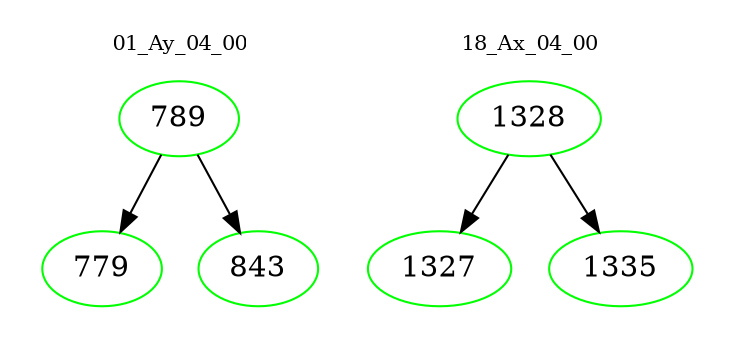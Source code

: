digraph{
subgraph cluster_0 {
color = white
label = "01_Ay_04_00";
fontsize=10;
T0_789 [label="789", color="green"]
T0_789 -> T0_779 [color="black"]
T0_779 [label="779", color="green"]
T0_789 -> T0_843 [color="black"]
T0_843 [label="843", color="green"]
}
subgraph cluster_1 {
color = white
label = "18_Ax_04_00";
fontsize=10;
T1_1328 [label="1328", color="green"]
T1_1328 -> T1_1327 [color="black"]
T1_1327 [label="1327", color="green"]
T1_1328 -> T1_1335 [color="black"]
T1_1335 [label="1335", color="green"]
}
}
